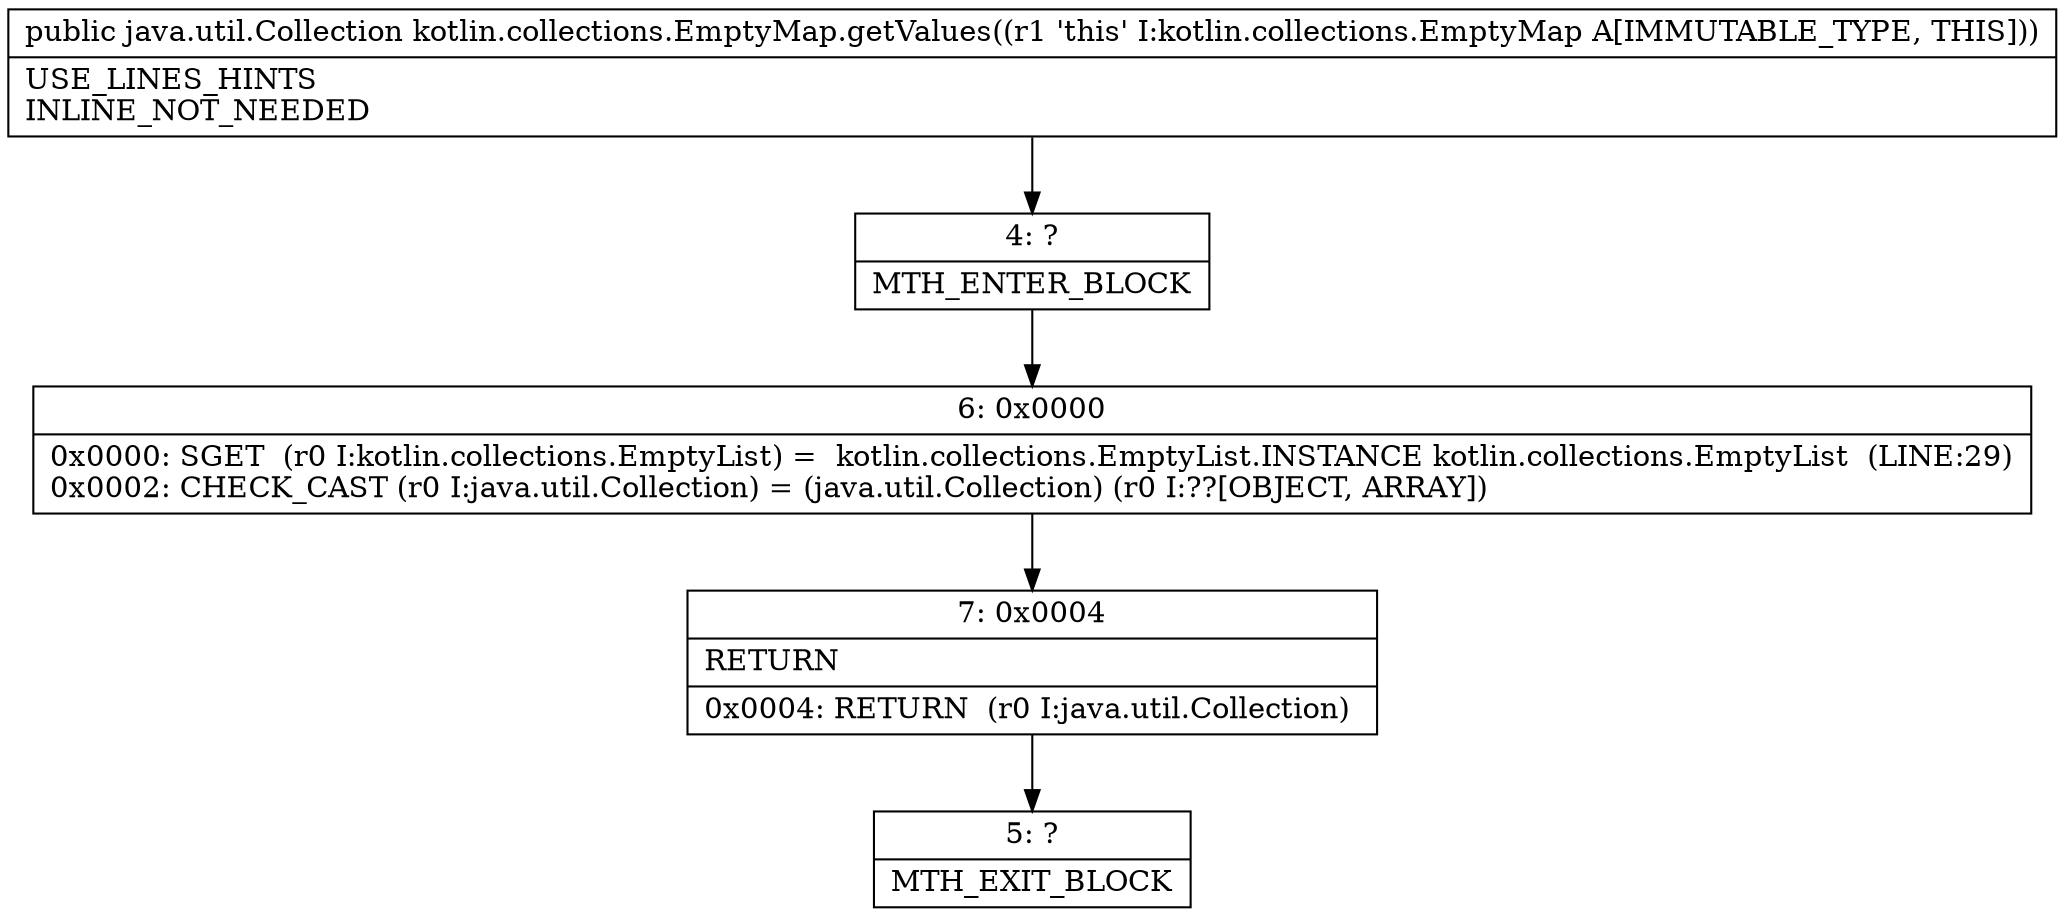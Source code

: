 digraph "CFG forkotlin.collections.EmptyMap.getValues()Ljava\/util\/Collection;" {
Node_4 [shape=record,label="{4\:\ ?|MTH_ENTER_BLOCK\l}"];
Node_6 [shape=record,label="{6\:\ 0x0000|0x0000: SGET  (r0 I:kotlin.collections.EmptyList) =  kotlin.collections.EmptyList.INSTANCE kotlin.collections.EmptyList  (LINE:29)\l0x0002: CHECK_CAST (r0 I:java.util.Collection) = (java.util.Collection) (r0 I:??[OBJECT, ARRAY]) \l}"];
Node_7 [shape=record,label="{7\:\ 0x0004|RETURN\l|0x0004: RETURN  (r0 I:java.util.Collection) \l}"];
Node_5 [shape=record,label="{5\:\ ?|MTH_EXIT_BLOCK\l}"];
MethodNode[shape=record,label="{public java.util.Collection kotlin.collections.EmptyMap.getValues((r1 'this' I:kotlin.collections.EmptyMap A[IMMUTABLE_TYPE, THIS]))  | USE_LINES_HINTS\lINLINE_NOT_NEEDED\l}"];
MethodNode -> Node_4;Node_4 -> Node_6;
Node_6 -> Node_7;
Node_7 -> Node_5;
}

